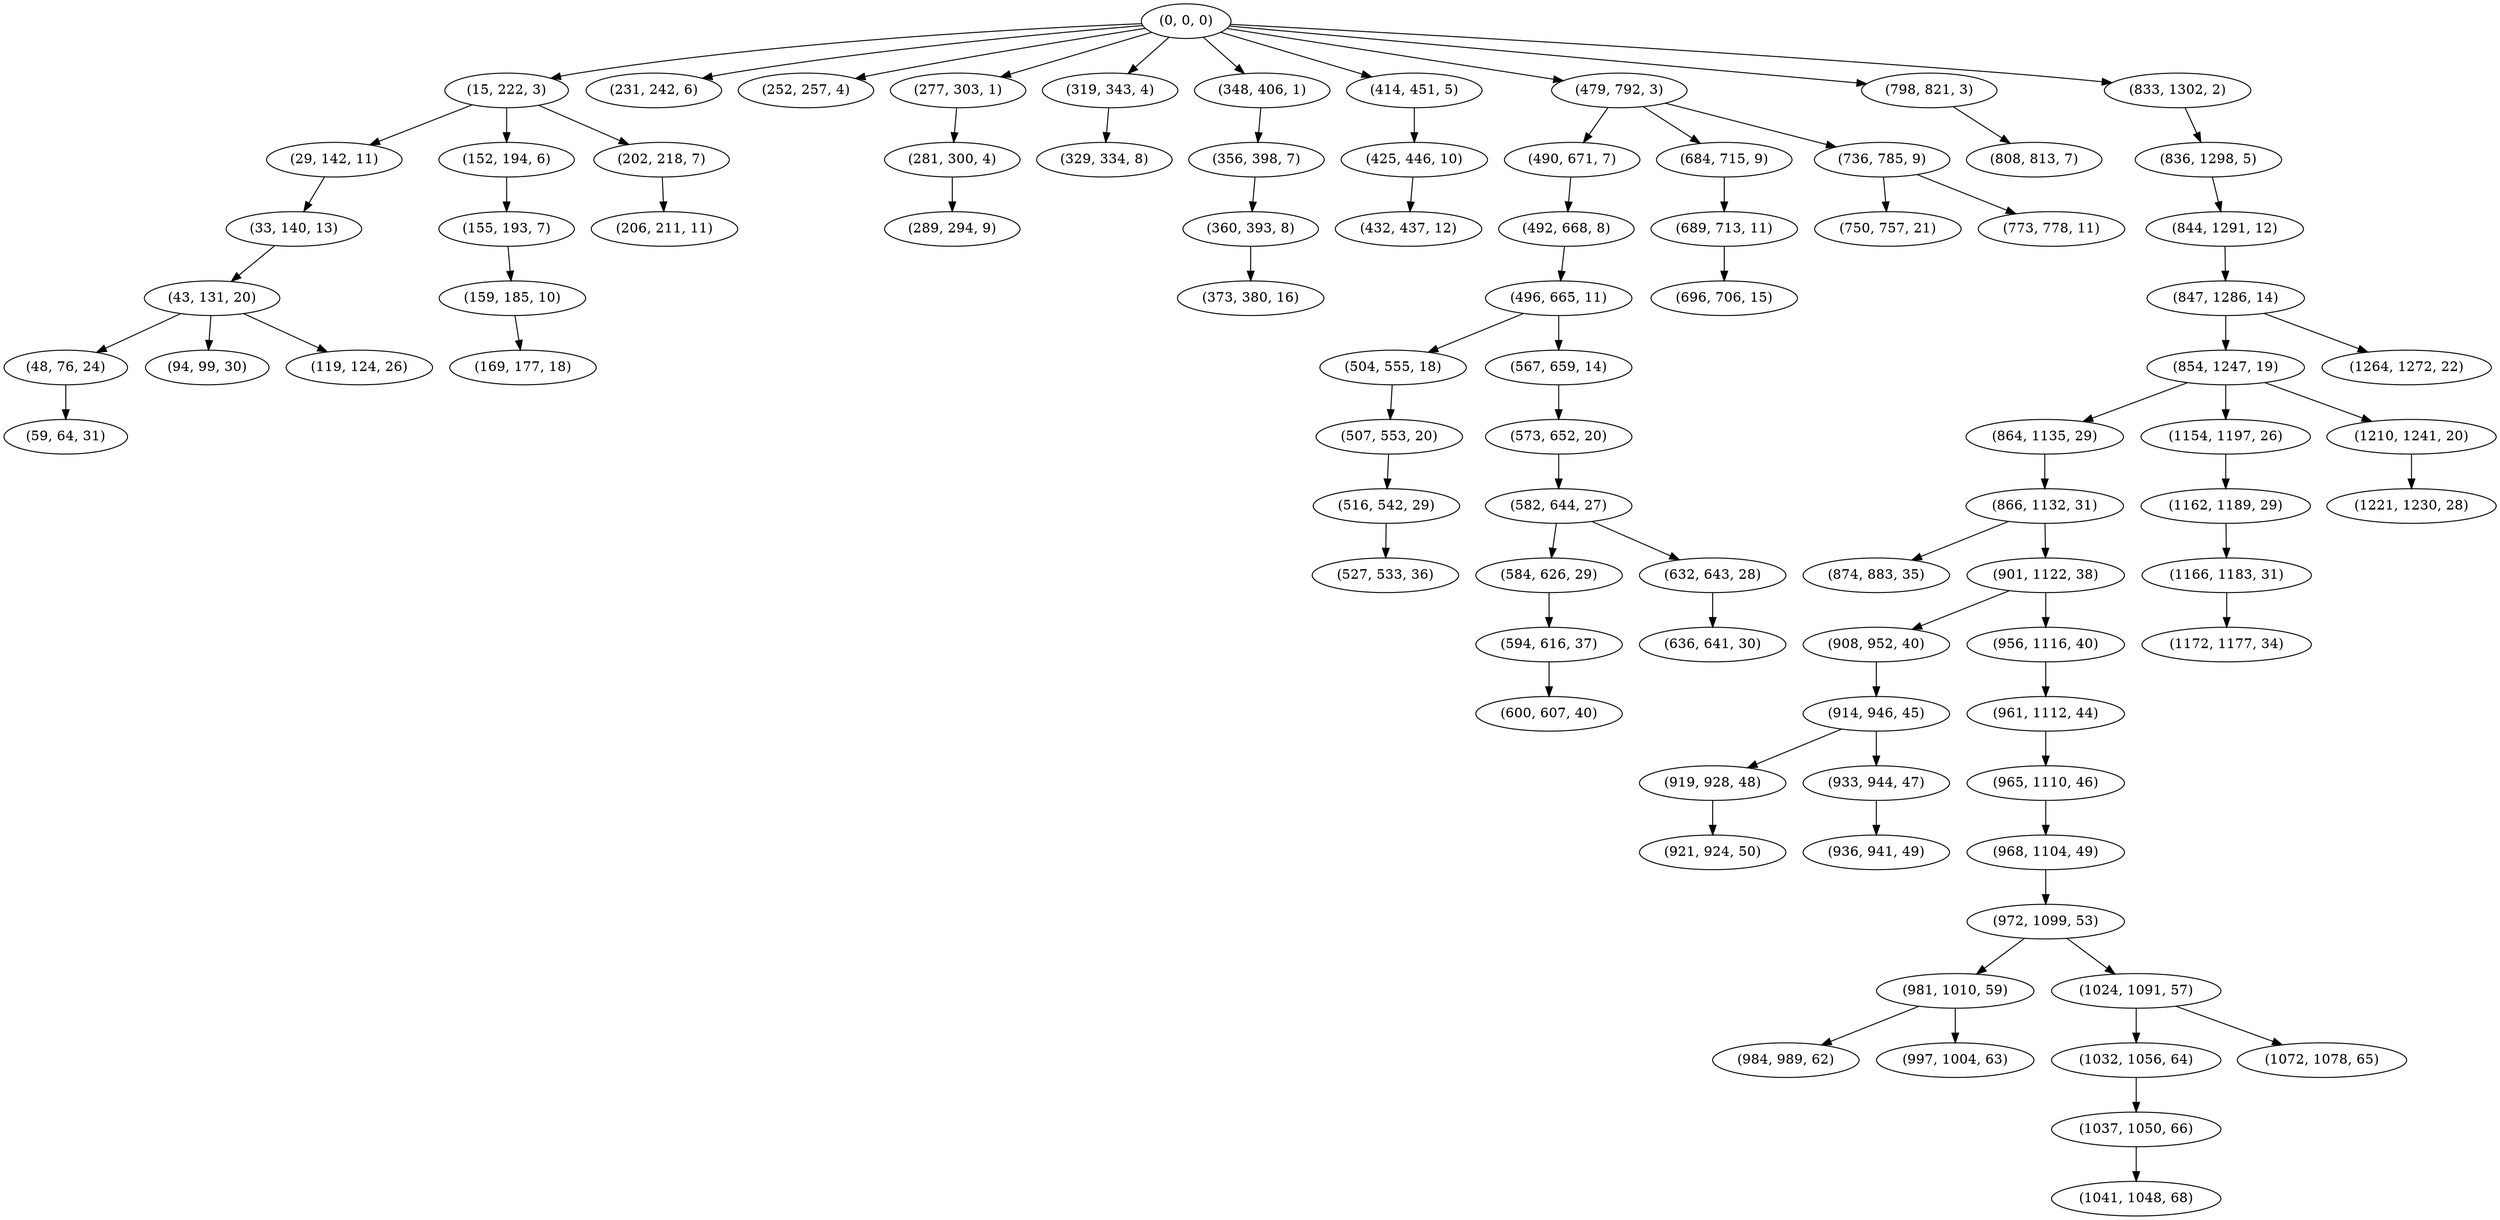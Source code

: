 digraph tree {
    "(0, 0, 0)";
    "(15, 222, 3)";
    "(29, 142, 11)";
    "(33, 140, 13)";
    "(43, 131, 20)";
    "(48, 76, 24)";
    "(59, 64, 31)";
    "(94, 99, 30)";
    "(119, 124, 26)";
    "(152, 194, 6)";
    "(155, 193, 7)";
    "(159, 185, 10)";
    "(169, 177, 18)";
    "(202, 218, 7)";
    "(206, 211, 11)";
    "(231, 242, 6)";
    "(252, 257, 4)";
    "(277, 303, 1)";
    "(281, 300, 4)";
    "(289, 294, 9)";
    "(319, 343, 4)";
    "(329, 334, 8)";
    "(348, 406, 1)";
    "(356, 398, 7)";
    "(360, 393, 8)";
    "(373, 380, 16)";
    "(414, 451, 5)";
    "(425, 446, 10)";
    "(432, 437, 12)";
    "(479, 792, 3)";
    "(490, 671, 7)";
    "(492, 668, 8)";
    "(496, 665, 11)";
    "(504, 555, 18)";
    "(507, 553, 20)";
    "(516, 542, 29)";
    "(527, 533, 36)";
    "(567, 659, 14)";
    "(573, 652, 20)";
    "(582, 644, 27)";
    "(584, 626, 29)";
    "(594, 616, 37)";
    "(600, 607, 40)";
    "(632, 643, 28)";
    "(636, 641, 30)";
    "(684, 715, 9)";
    "(689, 713, 11)";
    "(696, 706, 15)";
    "(736, 785, 9)";
    "(750, 757, 21)";
    "(773, 778, 11)";
    "(798, 821, 3)";
    "(808, 813, 7)";
    "(833, 1302, 2)";
    "(836, 1298, 5)";
    "(844, 1291, 12)";
    "(847, 1286, 14)";
    "(854, 1247, 19)";
    "(864, 1135, 29)";
    "(866, 1132, 31)";
    "(874, 883, 35)";
    "(901, 1122, 38)";
    "(908, 952, 40)";
    "(914, 946, 45)";
    "(919, 928, 48)";
    "(921, 924, 50)";
    "(933, 944, 47)";
    "(936, 941, 49)";
    "(956, 1116, 40)";
    "(961, 1112, 44)";
    "(965, 1110, 46)";
    "(968, 1104, 49)";
    "(972, 1099, 53)";
    "(981, 1010, 59)";
    "(984, 989, 62)";
    "(997, 1004, 63)";
    "(1024, 1091, 57)";
    "(1032, 1056, 64)";
    "(1037, 1050, 66)";
    "(1041, 1048, 68)";
    "(1072, 1078, 65)";
    "(1154, 1197, 26)";
    "(1162, 1189, 29)";
    "(1166, 1183, 31)";
    "(1172, 1177, 34)";
    "(1210, 1241, 20)";
    "(1221, 1230, 28)";
    "(1264, 1272, 22)";
    "(0, 0, 0)" -> "(15, 222, 3)";
    "(0, 0, 0)" -> "(231, 242, 6)";
    "(0, 0, 0)" -> "(252, 257, 4)";
    "(0, 0, 0)" -> "(277, 303, 1)";
    "(0, 0, 0)" -> "(319, 343, 4)";
    "(0, 0, 0)" -> "(348, 406, 1)";
    "(0, 0, 0)" -> "(414, 451, 5)";
    "(0, 0, 0)" -> "(479, 792, 3)";
    "(0, 0, 0)" -> "(798, 821, 3)";
    "(0, 0, 0)" -> "(833, 1302, 2)";
    "(15, 222, 3)" -> "(29, 142, 11)";
    "(15, 222, 3)" -> "(152, 194, 6)";
    "(15, 222, 3)" -> "(202, 218, 7)";
    "(29, 142, 11)" -> "(33, 140, 13)";
    "(33, 140, 13)" -> "(43, 131, 20)";
    "(43, 131, 20)" -> "(48, 76, 24)";
    "(43, 131, 20)" -> "(94, 99, 30)";
    "(43, 131, 20)" -> "(119, 124, 26)";
    "(48, 76, 24)" -> "(59, 64, 31)";
    "(152, 194, 6)" -> "(155, 193, 7)";
    "(155, 193, 7)" -> "(159, 185, 10)";
    "(159, 185, 10)" -> "(169, 177, 18)";
    "(202, 218, 7)" -> "(206, 211, 11)";
    "(277, 303, 1)" -> "(281, 300, 4)";
    "(281, 300, 4)" -> "(289, 294, 9)";
    "(319, 343, 4)" -> "(329, 334, 8)";
    "(348, 406, 1)" -> "(356, 398, 7)";
    "(356, 398, 7)" -> "(360, 393, 8)";
    "(360, 393, 8)" -> "(373, 380, 16)";
    "(414, 451, 5)" -> "(425, 446, 10)";
    "(425, 446, 10)" -> "(432, 437, 12)";
    "(479, 792, 3)" -> "(490, 671, 7)";
    "(479, 792, 3)" -> "(684, 715, 9)";
    "(479, 792, 3)" -> "(736, 785, 9)";
    "(490, 671, 7)" -> "(492, 668, 8)";
    "(492, 668, 8)" -> "(496, 665, 11)";
    "(496, 665, 11)" -> "(504, 555, 18)";
    "(496, 665, 11)" -> "(567, 659, 14)";
    "(504, 555, 18)" -> "(507, 553, 20)";
    "(507, 553, 20)" -> "(516, 542, 29)";
    "(516, 542, 29)" -> "(527, 533, 36)";
    "(567, 659, 14)" -> "(573, 652, 20)";
    "(573, 652, 20)" -> "(582, 644, 27)";
    "(582, 644, 27)" -> "(584, 626, 29)";
    "(582, 644, 27)" -> "(632, 643, 28)";
    "(584, 626, 29)" -> "(594, 616, 37)";
    "(594, 616, 37)" -> "(600, 607, 40)";
    "(632, 643, 28)" -> "(636, 641, 30)";
    "(684, 715, 9)" -> "(689, 713, 11)";
    "(689, 713, 11)" -> "(696, 706, 15)";
    "(736, 785, 9)" -> "(750, 757, 21)";
    "(736, 785, 9)" -> "(773, 778, 11)";
    "(798, 821, 3)" -> "(808, 813, 7)";
    "(833, 1302, 2)" -> "(836, 1298, 5)";
    "(836, 1298, 5)" -> "(844, 1291, 12)";
    "(844, 1291, 12)" -> "(847, 1286, 14)";
    "(847, 1286, 14)" -> "(854, 1247, 19)";
    "(847, 1286, 14)" -> "(1264, 1272, 22)";
    "(854, 1247, 19)" -> "(864, 1135, 29)";
    "(854, 1247, 19)" -> "(1154, 1197, 26)";
    "(854, 1247, 19)" -> "(1210, 1241, 20)";
    "(864, 1135, 29)" -> "(866, 1132, 31)";
    "(866, 1132, 31)" -> "(874, 883, 35)";
    "(866, 1132, 31)" -> "(901, 1122, 38)";
    "(901, 1122, 38)" -> "(908, 952, 40)";
    "(901, 1122, 38)" -> "(956, 1116, 40)";
    "(908, 952, 40)" -> "(914, 946, 45)";
    "(914, 946, 45)" -> "(919, 928, 48)";
    "(914, 946, 45)" -> "(933, 944, 47)";
    "(919, 928, 48)" -> "(921, 924, 50)";
    "(933, 944, 47)" -> "(936, 941, 49)";
    "(956, 1116, 40)" -> "(961, 1112, 44)";
    "(961, 1112, 44)" -> "(965, 1110, 46)";
    "(965, 1110, 46)" -> "(968, 1104, 49)";
    "(968, 1104, 49)" -> "(972, 1099, 53)";
    "(972, 1099, 53)" -> "(981, 1010, 59)";
    "(972, 1099, 53)" -> "(1024, 1091, 57)";
    "(981, 1010, 59)" -> "(984, 989, 62)";
    "(981, 1010, 59)" -> "(997, 1004, 63)";
    "(1024, 1091, 57)" -> "(1032, 1056, 64)";
    "(1024, 1091, 57)" -> "(1072, 1078, 65)";
    "(1032, 1056, 64)" -> "(1037, 1050, 66)";
    "(1037, 1050, 66)" -> "(1041, 1048, 68)";
    "(1154, 1197, 26)" -> "(1162, 1189, 29)";
    "(1162, 1189, 29)" -> "(1166, 1183, 31)";
    "(1166, 1183, 31)" -> "(1172, 1177, 34)";
    "(1210, 1241, 20)" -> "(1221, 1230, 28)";
}
